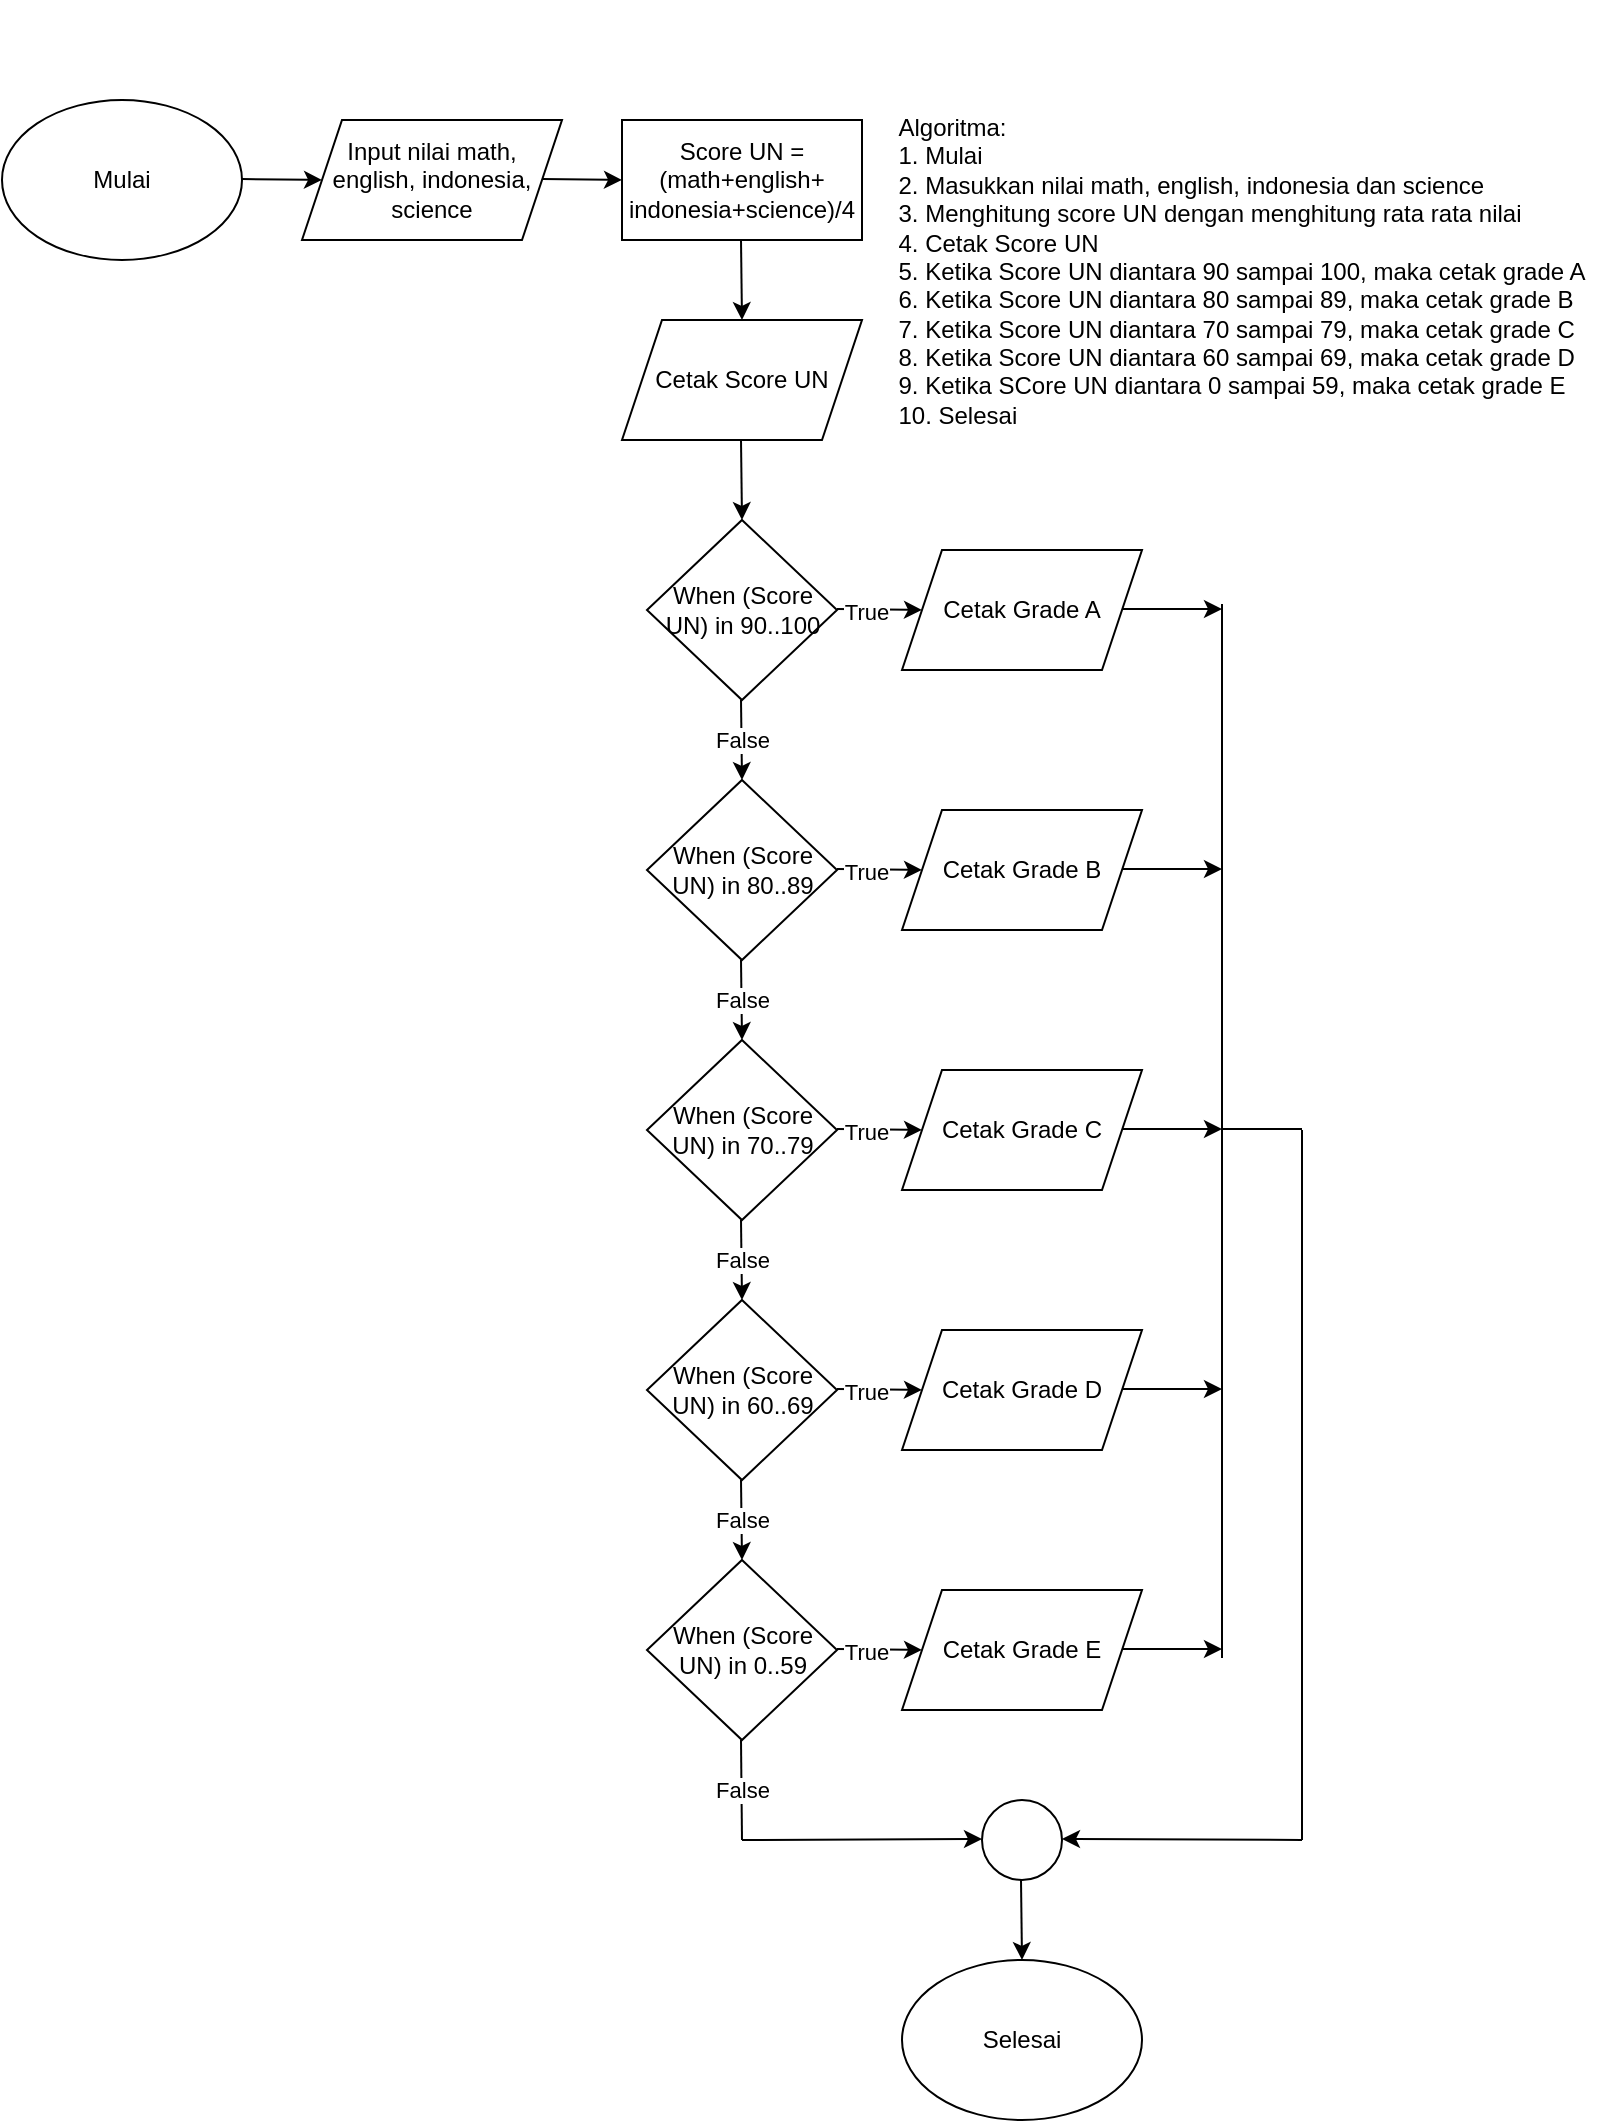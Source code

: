 <mxfile version="13.5.7" type="device"><diagram id="-NWyulHfxEV7o-DZ75ZC" name="Page-1"><mxGraphModel dx="852" dy="1594" grid="1" gridSize="10" guides="1" tooltips="1" connect="1" arrows="1" fold="1" page="1" pageScale="1" pageWidth="850" pageHeight="1100" math="0" shadow="0"><root><mxCell id="0"/><mxCell id="1" parent="0"/><mxCell id="IQqHFwpDqH2QJsQvv7b1-1" value="Mulai" style="ellipse;whiteSpace=wrap;html=1;" parent="1" vertex="1"><mxGeometry x="40" y="40" width="120" height="80" as="geometry"/></mxCell><mxCell id="IQqHFwpDqH2QJsQvv7b1-2" value="" style="endArrow=classic;html=1;" parent="1" edge="1"><mxGeometry width="50" height="50" relative="1" as="geometry"><mxPoint x="160" y="79.5" as="sourcePoint"/><mxPoint x="200" y="80" as="targetPoint"/></mxGeometry></mxCell><mxCell id="IQqHFwpDqH2QJsQvv7b1-3" value="Input nilai math, english, indonesia, science" style="shape=parallelogram;perimeter=parallelogramPerimeter;whiteSpace=wrap;html=1;fixedSize=1;" parent="1" vertex="1"><mxGeometry x="190" y="50" width="130" height="60" as="geometry"/></mxCell><mxCell id="IQqHFwpDqH2QJsQvv7b1-11" value="Score UN = (math+english+&lt;br&gt;indonesia+science)/4" style="rounded=0;whiteSpace=wrap;html=1;" parent="1" vertex="1"><mxGeometry x="350" y="50" width="120" height="60" as="geometry"/></mxCell><mxCell id="IQqHFwpDqH2QJsQvv7b1-14" value="Cetak Score UN" style="shape=parallelogram;perimeter=parallelogramPerimeter;whiteSpace=wrap;html=1;fixedSize=1;" parent="1" vertex="1"><mxGeometry x="350" y="150" width="120" height="60" as="geometry"/></mxCell><mxCell id="IQqHFwpDqH2QJsQvv7b1-15" value="" style="endArrow=classic;html=1;" parent="1" edge="1"><mxGeometry width="50" height="50" relative="1" as="geometry"><mxPoint x="409.5" y="110" as="sourcePoint"/><mxPoint x="410" y="150" as="targetPoint"/></mxGeometry></mxCell><mxCell id="IQqHFwpDqH2QJsQvv7b1-19" value="When (Score UN) in 90..100" style="rhombus;whiteSpace=wrap;html=1;" parent="1" vertex="1"><mxGeometry x="362.5" y="250" width="95" height="90" as="geometry"/></mxCell><mxCell id="IQqHFwpDqH2QJsQvv7b1-20" value="When (Score UN) in 80..89" style="rhombus;whiteSpace=wrap;html=1;" parent="1" vertex="1"><mxGeometry x="362.5" y="380" width="95" height="90" as="geometry"/></mxCell><mxCell id="IQqHFwpDqH2QJsQvv7b1-22" value="" style="endArrow=classic;html=1;" parent="1" edge="1"><mxGeometry width="50" height="50" relative="1" as="geometry"><mxPoint x="457.5" y="294.5" as="sourcePoint"/><mxPoint x="500" y="295" as="targetPoint"/></mxGeometry></mxCell><mxCell id="IQqHFwpDqH2QJsQvv7b1-23" value="True" style="edgeLabel;html=1;align=center;verticalAlign=middle;resizable=0;points=[];" parent="IQqHFwpDqH2QJsQvv7b1-22" vertex="1" connectable="0"><mxGeometry x="-0.35" relative="1" as="geometry"><mxPoint y="1" as="offset"/></mxGeometry></mxCell><mxCell id="IQqHFwpDqH2QJsQvv7b1-24" value="Cetak Grade A" style="shape=parallelogram;perimeter=parallelogramPerimeter;whiteSpace=wrap;html=1;fixedSize=1;" parent="1" vertex="1"><mxGeometry x="490" y="265" width="120" height="60" as="geometry"/></mxCell><mxCell id="IQqHFwpDqH2QJsQvv7b1-28" value="Cetak Grade B" style="shape=parallelogram;perimeter=parallelogramPerimeter;whiteSpace=wrap;html=1;fixedSize=1;" parent="1" vertex="1"><mxGeometry x="490" y="395" width="120" height="60" as="geometry"/></mxCell><mxCell id="IQqHFwpDqH2QJsQvv7b1-29" value="When (Score UN) in 70..79" style="rhombus;whiteSpace=wrap;html=1;" parent="1" vertex="1"><mxGeometry x="362.5" y="510" width="95" height="90" as="geometry"/></mxCell><mxCell id="IQqHFwpDqH2QJsQvv7b1-33" value="Cetak Grade C" style="shape=parallelogram;perimeter=parallelogramPerimeter;whiteSpace=wrap;html=1;fixedSize=1;" parent="1" vertex="1"><mxGeometry x="490" y="525" width="120" height="60" as="geometry"/></mxCell><mxCell id="IQqHFwpDqH2QJsQvv7b1-35" value="When (Score UN) in 60..69" style="rhombus;whiteSpace=wrap;html=1;" parent="1" vertex="1"><mxGeometry x="362.5" y="640" width="95" height="90" as="geometry"/></mxCell><mxCell id="IQqHFwpDqH2QJsQvv7b1-40" value="Cetak Grade D" style="shape=parallelogram;perimeter=parallelogramPerimeter;whiteSpace=wrap;html=1;fixedSize=1;" parent="1" vertex="1"><mxGeometry x="490" y="655" width="120" height="60" as="geometry"/></mxCell><mxCell id="IQqHFwpDqH2QJsQvv7b1-42" value="When (Score UN) in 0..59" style="rhombus;whiteSpace=wrap;html=1;" parent="1" vertex="1"><mxGeometry x="362.5" y="770" width="95" height="90" as="geometry"/></mxCell><mxCell id="IQqHFwpDqH2QJsQvv7b1-45" value="Cetak Grade E" style="shape=parallelogram;perimeter=parallelogramPerimeter;whiteSpace=wrap;html=1;fixedSize=1;" parent="1" vertex="1"><mxGeometry x="490" y="785" width="120" height="60" as="geometry"/></mxCell><mxCell id="IQqHFwpDqH2QJsQvv7b1-46" value="" style="endArrow=classic;html=1;" parent="1" edge="1"><mxGeometry width="50" height="50" relative="1" as="geometry"><mxPoint x="310" y="79.5" as="sourcePoint"/><mxPoint x="350" y="80" as="targetPoint"/></mxGeometry></mxCell><mxCell id="IQqHFwpDqH2QJsQvv7b1-48" value="" style="endArrow=classic;html=1;" parent="1" edge="1"><mxGeometry width="50" height="50" relative="1" as="geometry"><mxPoint x="409.5" y="210" as="sourcePoint"/><mxPoint x="410" y="250" as="targetPoint"/></mxGeometry></mxCell><mxCell id="IQqHFwpDqH2QJsQvv7b1-50" value="False" style="endArrow=classic;html=1;" parent="1" edge="1"><mxGeometry width="50" height="50" relative="1" as="geometry"><mxPoint x="409.5" y="340" as="sourcePoint"/><mxPoint x="410" y="380" as="targetPoint"/></mxGeometry></mxCell><mxCell id="IQqHFwpDqH2QJsQvv7b1-51" value="" style="endArrow=classic;html=1;" parent="1" edge="1"><mxGeometry width="50" height="50" relative="1" as="geometry"><mxPoint x="457.5" y="424.5" as="sourcePoint"/><mxPoint x="500" y="425" as="targetPoint"/></mxGeometry></mxCell><mxCell id="IQqHFwpDqH2QJsQvv7b1-52" value="True" style="edgeLabel;html=1;align=center;verticalAlign=middle;resizable=0;points=[];" parent="IQqHFwpDqH2QJsQvv7b1-51" vertex="1" connectable="0"><mxGeometry x="-0.35" relative="1" as="geometry"><mxPoint y="1" as="offset"/></mxGeometry></mxCell><mxCell id="IQqHFwpDqH2QJsQvv7b1-54" value="False" style="endArrow=classic;html=1;" parent="1" edge="1"><mxGeometry width="50" height="50" relative="1" as="geometry"><mxPoint x="409.5" y="470" as="sourcePoint"/><mxPoint x="410" y="510" as="targetPoint"/></mxGeometry></mxCell><mxCell id="IQqHFwpDqH2QJsQvv7b1-55" value="False" style="endArrow=classic;html=1;" parent="1" edge="1"><mxGeometry width="50" height="50" relative="1" as="geometry"><mxPoint x="409.5" y="600" as="sourcePoint"/><mxPoint x="410" y="640" as="targetPoint"/></mxGeometry></mxCell><mxCell id="IQqHFwpDqH2QJsQvv7b1-56" value="False" style="endArrow=classic;html=1;" parent="1" edge="1"><mxGeometry width="50" height="50" relative="1" as="geometry"><mxPoint x="409.5" y="730" as="sourcePoint"/><mxPoint x="410" y="770" as="targetPoint"/></mxGeometry></mxCell><mxCell id="IQqHFwpDqH2QJsQvv7b1-58" value="" style="endArrow=classic;html=1;" parent="1" edge="1"><mxGeometry width="50" height="50" relative="1" as="geometry"><mxPoint x="457.5" y="554.5" as="sourcePoint"/><mxPoint x="500" y="555" as="targetPoint"/></mxGeometry></mxCell><mxCell id="IQqHFwpDqH2QJsQvv7b1-59" value="True" style="edgeLabel;html=1;align=center;verticalAlign=middle;resizable=0;points=[];" parent="IQqHFwpDqH2QJsQvv7b1-58" vertex="1" connectable="0"><mxGeometry x="-0.35" relative="1" as="geometry"><mxPoint y="1" as="offset"/></mxGeometry></mxCell><mxCell id="IQqHFwpDqH2QJsQvv7b1-60" value="" style="endArrow=classic;html=1;" parent="1" edge="1"><mxGeometry width="50" height="50" relative="1" as="geometry"><mxPoint x="457.5" y="684.5" as="sourcePoint"/><mxPoint x="500" y="685" as="targetPoint"/></mxGeometry></mxCell><mxCell id="IQqHFwpDqH2QJsQvv7b1-61" value="True" style="edgeLabel;html=1;align=center;verticalAlign=middle;resizable=0;points=[];" parent="IQqHFwpDqH2QJsQvv7b1-60" vertex="1" connectable="0"><mxGeometry x="-0.35" relative="1" as="geometry"><mxPoint y="1" as="offset"/></mxGeometry></mxCell><mxCell id="IQqHFwpDqH2QJsQvv7b1-65" value="" style="endArrow=classic;html=1;" parent="1" edge="1"><mxGeometry width="50" height="50" relative="1" as="geometry"><mxPoint x="457.5" y="814.5" as="sourcePoint"/><mxPoint x="500" y="815" as="targetPoint"/></mxGeometry></mxCell><mxCell id="IQqHFwpDqH2QJsQvv7b1-66" value="True" style="edgeLabel;html=1;align=center;verticalAlign=middle;resizable=0;points=[];" parent="IQqHFwpDqH2QJsQvv7b1-65" vertex="1" connectable="0"><mxGeometry x="-0.35" relative="1" as="geometry"><mxPoint y="1" as="offset"/></mxGeometry></mxCell><mxCell id="IQqHFwpDqH2QJsQvv7b1-67" value="" style="endArrow=classic;html=1;" parent="1" edge="1"><mxGeometry width="50" height="50" relative="1" as="geometry"><mxPoint x="600" y="294.5" as="sourcePoint"/><mxPoint x="650" y="294.5" as="targetPoint"/></mxGeometry></mxCell><mxCell id="IQqHFwpDqH2QJsQvv7b1-68" value="" style="endArrow=classic;html=1;" parent="1" edge="1"><mxGeometry width="50" height="50" relative="1" as="geometry"><mxPoint x="600" y="424.5" as="sourcePoint"/><mxPoint x="650" y="424.5" as="targetPoint"/></mxGeometry></mxCell><mxCell id="IQqHFwpDqH2QJsQvv7b1-69" value="" style="endArrow=classic;html=1;" parent="1" edge="1"><mxGeometry width="50" height="50" relative="1" as="geometry"><mxPoint x="600" y="554.5" as="sourcePoint"/><mxPoint x="650" y="554.5" as="targetPoint"/></mxGeometry></mxCell><mxCell id="IQqHFwpDqH2QJsQvv7b1-70" value="" style="endArrow=classic;html=1;" parent="1" edge="1"><mxGeometry width="50" height="50" relative="1" as="geometry"><mxPoint x="600" y="684.5" as="sourcePoint"/><mxPoint x="650" y="684.5" as="targetPoint"/></mxGeometry></mxCell><mxCell id="IQqHFwpDqH2QJsQvv7b1-71" value="" style="endArrow=classic;html=1;" parent="1" edge="1"><mxGeometry width="50" height="50" relative="1" as="geometry"><mxPoint x="600" y="814.5" as="sourcePoint"/><mxPoint x="650" y="814.5" as="targetPoint"/></mxGeometry></mxCell><mxCell id="IQqHFwpDqH2QJsQvv7b1-73" value="" style="endArrow=none;html=1;" parent="1" edge="1"><mxGeometry width="50" height="50" relative="1" as="geometry"><mxPoint x="650" y="819" as="sourcePoint"/><mxPoint x="650" y="292" as="targetPoint"/></mxGeometry></mxCell><mxCell id="IQqHFwpDqH2QJsQvv7b1-82" value="Selesai" style="ellipse;whiteSpace=wrap;html=1;" parent="1" vertex="1"><mxGeometry x="490" y="970" width="120" height="80" as="geometry"/></mxCell><mxCell id="IQqHFwpDqH2QJsQvv7b1-91" value="" style="endArrow=none;html=1;" parent="1" edge="1"><mxGeometry width="50" height="50" relative="1" as="geometry"><mxPoint x="650" y="554.5" as="sourcePoint"/><mxPoint x="690" y="554.5" as="targetPoint"/></mxGeometry></mxCell><mxCell id="IQqHFwpDqH2QJsQvv7b1-92" value="" style="ellipse;whiteSpace=wrap;html=1;aspect=fixed;" parent="1" vertex="1"><mxGeometry x="530" y="890" width="40" height="40" as="geometry"/></mxCell><mxCell id="IQqHFwpDqH2QJsQvv7b1-93" value="False" style="endArrow=none;html=1;" parent="1" edge="1"><mxGeometry width="50" height="50" relative="1" as="geometry"><mxPoint x="410" y="910" as="sourcePoint"/><mxPoint x="409.5" y="860" as="targetPoint"/></mxGeometry></mxCell><mxCell id="IQqHFwpDqH2QJsQvv7b1-94" value="" style="endArrow=classic;html=1;" parent="1" edge="1"><mxGeometry width="50" height="50" relative="1" as="geometry"><mxPoint x="410" y="910" as="sourcePoint"/><mxPoint x="530" y="909.5" as="targetPoint"/></mxGeometry></mxCell><mxCell id="IQqHFwpDqH2QJsQvv7b1-95" value="" style="endArrow=classic;html=1;" parent="1" edge="1"><mxGeometry width="50" height="50" relative="1" as="geometry"><mxPoint x="690" y="910" as="sourcePoint"/><mxPoint x="570" y="909.5" as="targetPoint"/></mxGeometry></mxCell><mxCell id="IQqHFwpDqH2QJsQvv7b1-96" value="" style="endArrow=none;html=1;" parent="1" edge="1"><mxGeometry width="50" height="50" relative="1" as="geometry"><mxPoint x="690" y="910" as="sourcePoint"/><mxPoint x="690" y="555" as="targetPoint"/></mxGeometry></mxCell><mxCell id="IQqHFwpDqH2QJsQvv7b1-98" value="" style="endArrow=classic;html=1;" parent="1" edge="1"><mxGeometry width="50" height="50" relative="1" as="geometry"><mxPoint x="549.5" y="930" as="sourcePoint"/><mxPoint x="550" y="970" as="targetPoint"/></mxGeometry></mxCell><mxCell id="IQqHFwpDqH2QJsQvv7b1-99" value="&lt;div style=&quot;text-align: justify&quot;&gt;&lt;span&gt;Algoritma:&lt;/span&gt;&lt;/div&gt;&lt;div style=&quot;text-align: justify&quot;&gt;1. Mulai&amp;nbsp;&lt;/div&gt;&lt;div style=&quot;text-align: justify&quot;&gt;2. Masukkan nilai math, english, indonesia dan science&lt;/div&gt;&lt;div style=&quot;text-align: justify&quot;&gt;3. Menghitung score UN dengan menghitung rata rata nilai&lt;/div&gt;&lt;div style=&quot;text-align: justify&quot;&gt;4. Cetak Score UN&lt;/div&gt;&lt;div style=&quot;text-align: justify&quot;&gt;5. Ketika Score UN diantara 90 sampai 100, maka cetak grade A&lt;/div&gt;&lt;div style=&quot;text-align: justify&quot;&gt;6. Ketika Score UN diantara 80 sampai 89, maka cetak grade B&lt;/div&gt;&lt;div style=&quot;text-align: justify&quot;&gt;7. Ketika Score UN diantara 70 sampai 79, maka cetak grade C&lt;/div&gt;&lt;div style=&quot;text-align: justify&quot;&gt;8. Ketika Score UN diantara 60 sampai 69, maka cetak grade D&lt;/div&gt;&lt;div style=&quot;text-align: justify&quot;&gt;9. Ketika SCore UN diantara 0 sampai 59, maka cetak grade E&lt;/div&gt;&lt;div style=&quot;text-align: justify&quot;&gt;10. Selesai&lt;/div&gt;&lt;br&gt;&lt;div style=&quot;text-align: justify&quot;&gt;&amp;nbsp;&lt;/div&gt;" style="text;html=1;strokeColor=none;fillColor=none;align=center;verticalAlign=middle;whiteSpace=wrap;rounded=0;" parent="1" vertex="1"><mxGeometry x="480" y="-10" width="360" height="300" as="geometry"/></mxCell></root></mxGraphModel></diagram></mxfile>